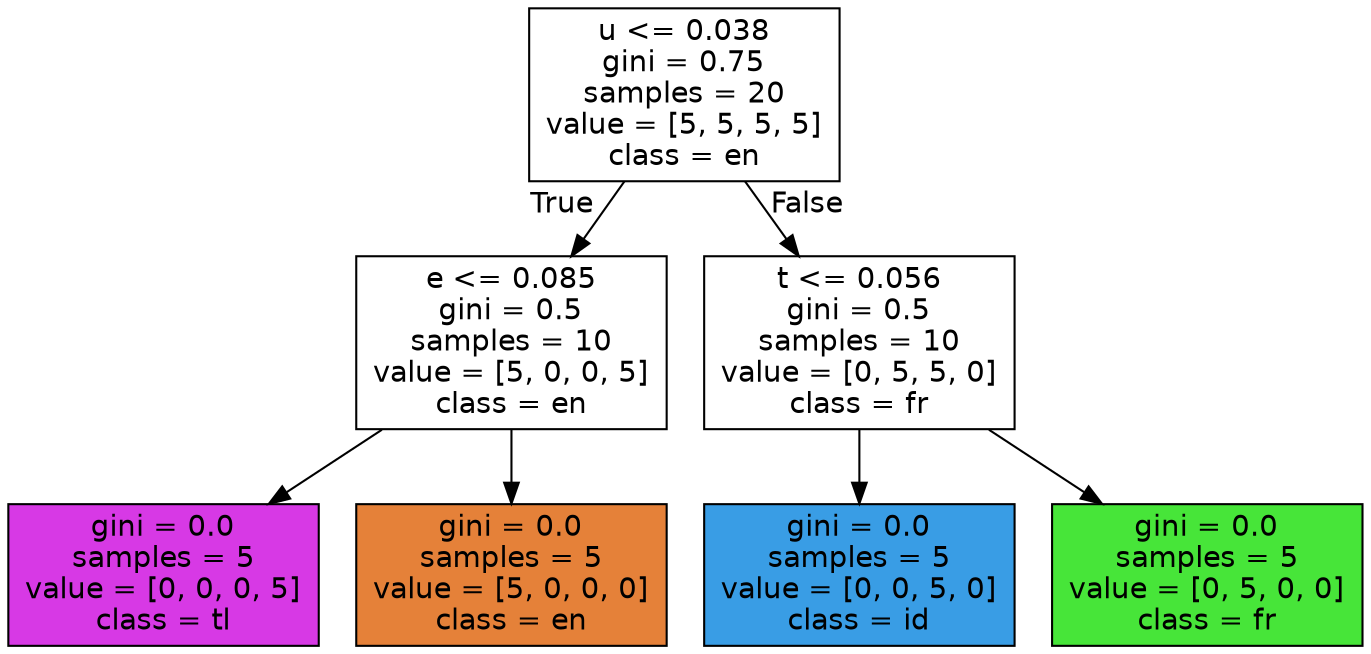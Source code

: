 digraph Tree {
node [shape=box, style="filled", color="black", fontname="helvetica"] ;
edge [fontname="helvetica"] ;
0 [label="u <= 0.038\ngini = 0.75\nsamples = 20\nvalue = [5, 5, 5, 5]\nclass = en", fillcolor="#ffffff"] ;
1 [label="e <= 0.085\ngini = 0.5\nsamples = 10\nvalue = [5, 0, 0, 5]\nclass = en", fillcolor="#ffffff"] ;
0 -> 1 [labeldistance=2.5, labelangle=45, headlabel="True"] ;
2 [label="gini = 0.0\nsamples = 5\nvalue = [0, 0, 0, 5]\nclass = tl", fillcolor="#d739e5"] ;
1 -> 2 ;
3 [label="gini = 0.0\nsamples = 5\nvalue = [5, 0, 0, 0]\nclass = en", fillcolor="#e58139"] ;
1 -> 3 ;
4 [label="t <= 0.056\ngini = 0.5\nsamples = 10\nvalue = [0, 5, 5, 0]\nclass = fr", fillcolor="#ffffff"] ;
0 -> 4 [labeldistance=2.5, labelangle=-45, headlabel="False"] ;
5 [label="gini = 0.0\nsamples = 5\nvalue = [0, 0, 5, 0]\nclass = id", fillcolor="#399de5"] ;
4 -> 5 ;
6 [label="gini = 0.0\nsamples = 5\nvalue = [0, 5, 0, 0]\nclass = fr", fillcolor="#47e539"] ;
4 -> 6 ;
}